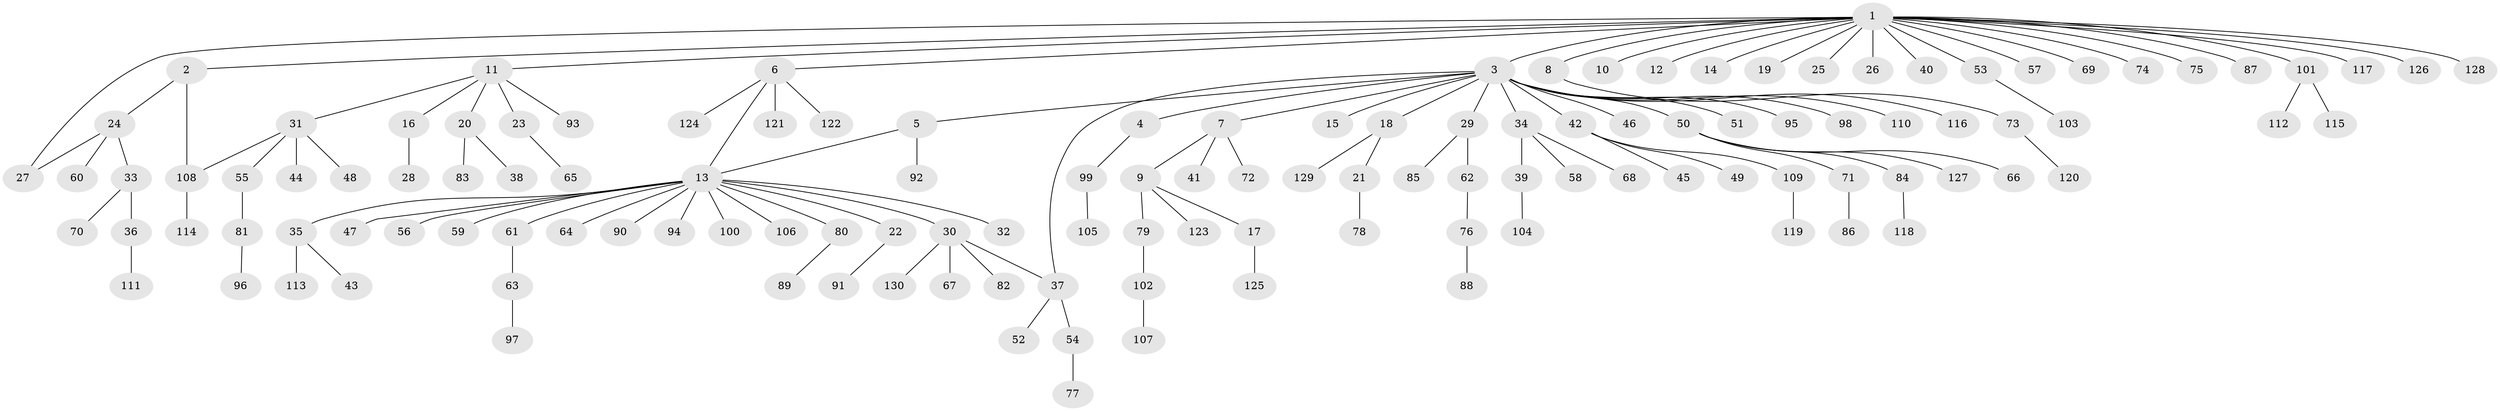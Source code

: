 // coarse degree distribution, {1: 0.7032967032967034, 4: 0.03296703296703297, 24: 0.01098901098901099, 31: 0.01098901098901099, 6: 0.01098901098901099, 2: 0.21978021978021978, 5: 0.01098901098901099}
// Generated by graph-tools (version 1.1) at 2025/50/03/04/25 21:50:26]
// undirected, 130 vertices, 133 edges
graph export_dot {
graph [start="1"]
  node [color=gray90,style=filled];
  1;
  2;
  3;
  4;
  5;
  6;
  7;
  8;
  9;
  10;
  11;
  12;
  13;
  14;
  15;
  16;
  17;
  18;
  19;
  20;
  21;
  22;
  23;
  24;
  25;
  26;
  27;
  28;
  29;
  30;
  31;
  32;
  33;
  34;
  35;
  36;
  37;
  38;
  39;
  40;
  41;
  42;
  43;
  44;
  45;
  46;
  47;
  48;
  49;
  50;
  51;
  52;
  53;
  54;
  55;
  56;
  57;
  58;
  59;
  60;
  61;
  62;
  63;
  64;
  65;
  66;
  67;
  68;
  69;
  70;
  71;
  72;
  73;
  74;
  75;
  76;
  77;
  78;
  79;
  80;
  81;
  82;
  83;
  84;
  85;
  86;
  87;
  88;
  89;
  90;
  91;
  92;
  93;
  94;
  95;
  96;
  97;
  98;
  99;
  100;
  101;
  102;
  103;
  104;
  105;
  106;
  107;
  108;
  109;
  110;
  111;
  112;
  113;
  114;
  115;
  116;
  117;
  118;
  119;
  120;
  121;
  122;
  123;
  124;
  125;
  126;
  127;
  128;
  129;
  130;
  1 -- 2;
  1 -- 3;
  1 -- 6;
  1 -- 8;
  1 -- 10;
  1 -- 11;
  1 -- 12;
  1 -- 14;
  1 -- 19;
  1 -- 25;
  1 -- 26;
  1 -- 27;
  1 -- 40;
  1 -- 53;
  1 -- 57;
  1 -- 69;
  1 -- 74;
  1 -- 75;
  1 -- 87;
  1 -- 101;
  1 -- 117;
  1 -- 126;
  1 -- 128;
  2 -- 24;
  2 -- 108;
  3 -- 4;
  3 -- 5;
  3 -- 7;
  3 -- 15;
  3 -- 18;
  3 -- 29;
  3 -- 34;
  3 -- 37;
  3 -- 42;
  3 -- 46;
  3 -- 50;
  3 -- 51;
  3 -- 95;
  3 -- 98;
  3 -- 110;
  3 -- 116;
  4 -- 99;
  5 -- 13;
  5 -- 92;
  6 -- 13;
  6 -- 121;
  6 -- 122;
  6 -- 124;
  7 -- 9;
  7 -- 41;
  7 -- 72;
  8 -- 73;
  9 -- 17;
  9 -- 79;
  9 -- 123;
  11 -- 16;
  11 -- 20;
  11 -- 23;
  11 -- 31;
  11 -- 93;
  13 -- 22;
  13 -- 30;
  13 -- 32;
  13 -- 35;
  13 -- 47;
  13 -- 56;
  13 -- 59;
  13 -- 61;
  13 -- 64;
  13 -- 80;
  13 -- 90;
  13 -- 94;
  13 -- 100;
  13 -- 106;
  16 -- 28;
  17 -- 125;
  18 -- 21;
  18 -- 129;
  20 -- 38;
  20 -- 83;
  21 -- 78;
  22 -- 91;
  23 -- 65;
  24 -- 27;
  24 -- 33;
  24 -- 60;
  29 -- 62;
  29 -- 85;
  30 -- 37;
  30 -- 67;
  30 -- 82;
  30 -- 130;
  31 -- 44;
  31 -- 48;
  31 -- 55;
  31 -- 108;
  33 -- 36;
  33 -- 70;
  34 -- 39;
  34 -- 58;
  34 -- 68;
  35 -- 43;
  35 -- 113;
  36 -- 111;
  37 -- 52;
  37 -- 54;
  39 -- 104;
  42 -- 45;
  42 -- 49;
  42 -- 109;
  50 -- 66;
  50 -- 71;
  50 -- 84;
  50 -- 127;
  53 -- 103;
  54 -- 77;
  55 -- 81;
  61 -- 63;
  62 -- 76;
  63 -- 97;
  71 -- 86;
  73 -- 120;
  76 -- 88;
  79 -- 102;
  80 -- 89;
  81 -- 96;
  84 -- 118;
  99 -- 105;
  101 -- 112;
  101 -- 115;
  102 -- 107;
  108 -- 114;
  109 -- 119;
}
